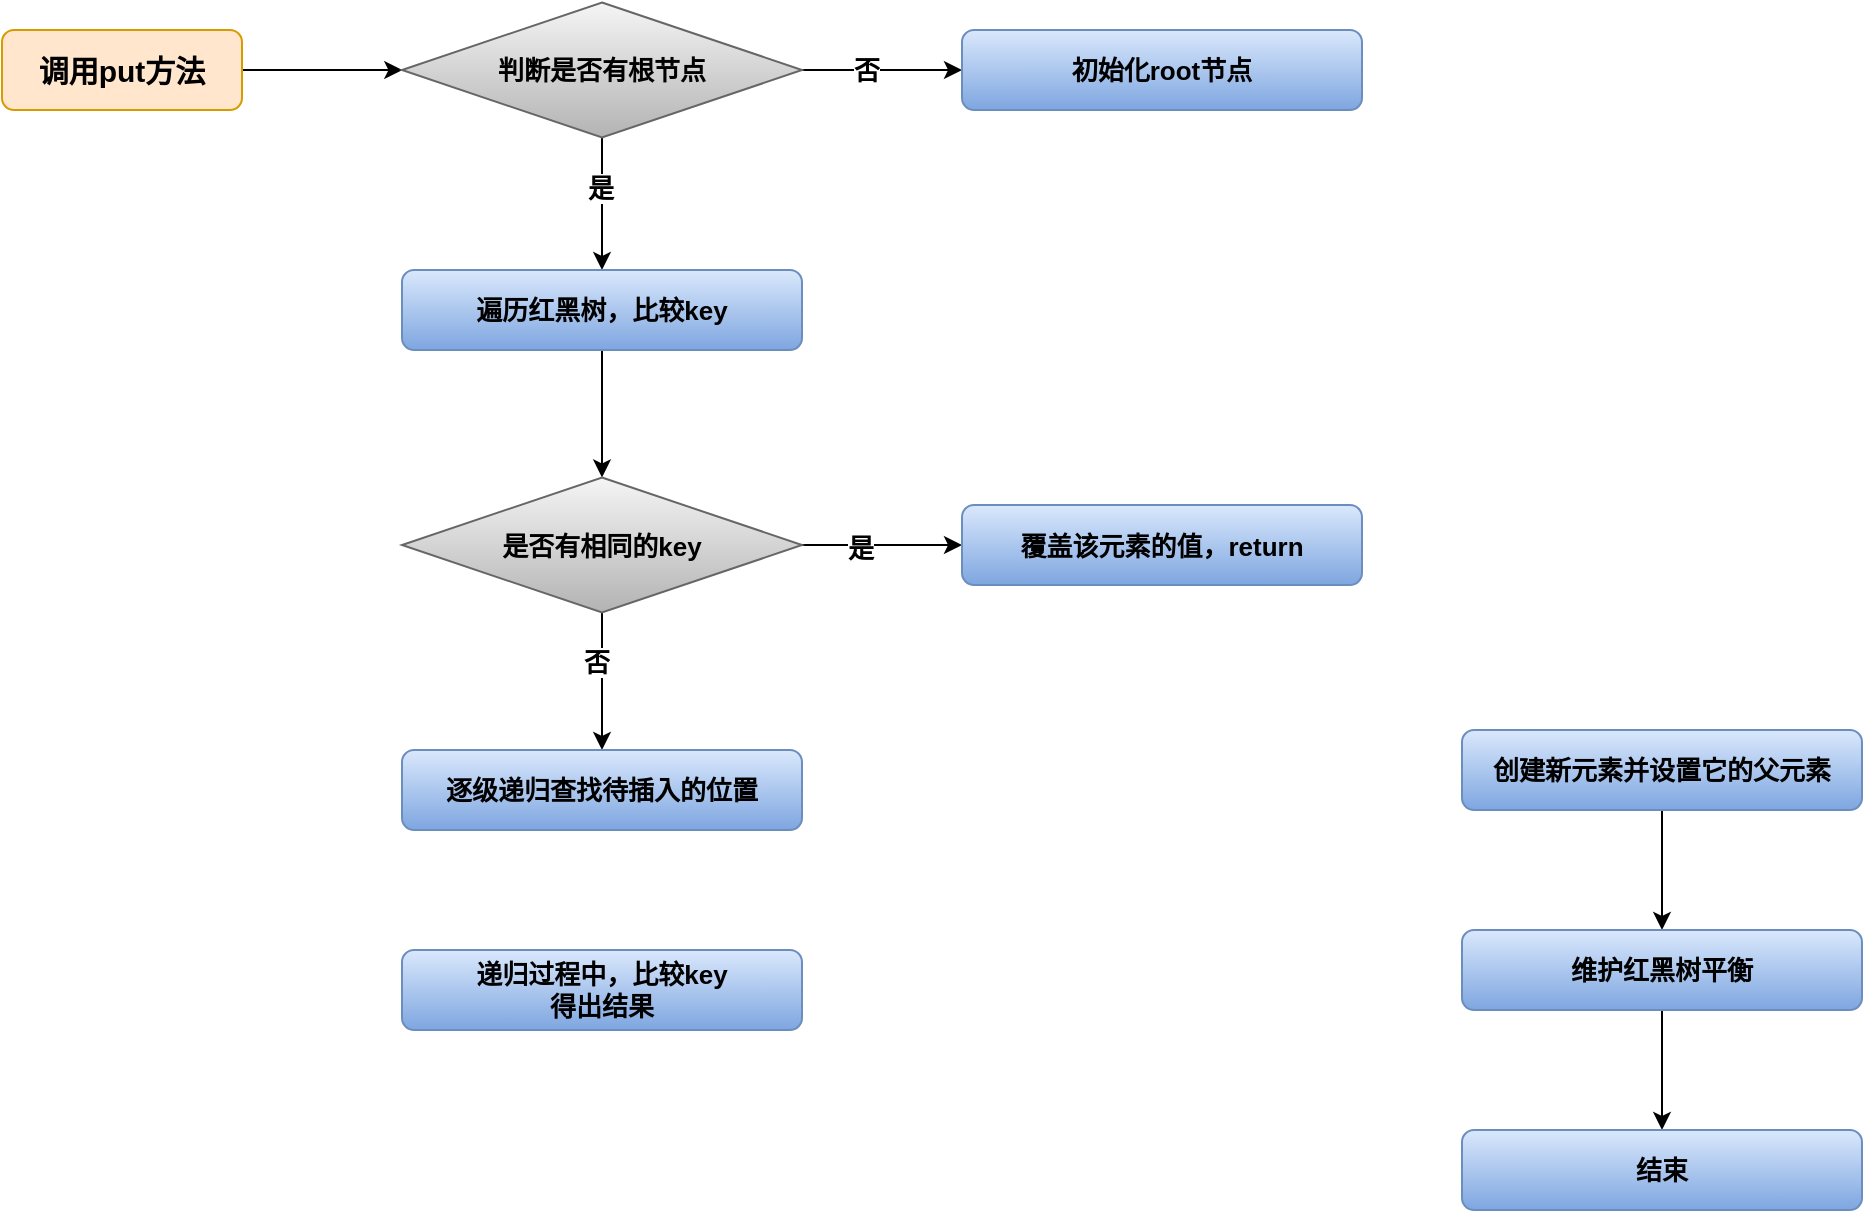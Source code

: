 <mxfile version="14.8.5" type="github">
  <diagram id="LP_c_-AWWE6lzqFJ8R8d" name="第 1 页">
    <mxGraphModel dx="1008" dy="553" grid="1" gridSize="10" guides="1" tooltips="1" connect="1" arrows="1" fold="1" page="0" pageScale="1" pageWidth="827" pageHeight="1169" math="0" shadow="0">
      <root>
        <mxCell id="0" />
        <mxCell id="1" parent="0" />
        <mxCell id="nY4fQOfvEfhR7rY-UjDF-3" style="edgeStyle=orthogonalEdgeStyle;rounded=0;orthogonalLoop=1;jettySize=auto;html=1;exitX=1;exitY=0.5;exitDx=0;exitDy=0;fontSize=13;" edge="1" parent="1" source="nY4fQOfvEfhR7rY-UjDF-1" target="nY4fQOfvEfhR7rY-UjDF-2">
          <mxGeometry relative="1" as="geometry" />
        </mxCell>
        <mxCell id="nY4fQOfvEfhR7rY-UjDF-1" value="调用put方法" style="rounded=1;whiteSpace=wrap;html=1;fontSize=15;fontStyle=1;fillColor=#ffe6cc;strokeColor=#d79b00;" vertex="1" parent="1">
          <mxGeometry x="40" y="200" width="120" height="40" as="geometry" />
        </mxCell>
        <mxCell id="nY4fQOfvEfhR7rY-UjDF-5" style="edgeStyle=orthogonalEdgeStyle;rounded=0;orthogonalLoop=1;jettySize=auto;html=1;exitX=1;exitY=0.5;exitDx=0;exitDy=0;fontSize=13;" edge="1" parent="1" source="nY4fQOfvEfhR7rY-UjDF-2" target="nY4fQOfvEfhR7rY-UjDF-4">
          <mxGeometry relative="1" as="geometry" />
        </mxCell>
        <mxCell id="nY4fQOfvEfhR7rY-UjDF-7" value="否" style="edgeLabel;html=1;align=center;verticalAlign=middle;resizable=0;points=[];fontSize=13;fontStyle=1" vertex="1" connectable="0" parent="nY4fQOfvEfhR7rY-UjDF-5">
          <mxGeometry x="-0.21" relative="1" as="geometry">
            <mxPoint as="offset" />
          </mxGeometry>
        </mxCell>
        <mxCell id="nY4fQOfvEfhR7rY-UjDF-9" style="edgeStyle=orthogonalEdgeStyle;rounded=0;orthogonalLoop=1;jettySize=auto;html=1;exitX=0.5;exitY=1;exitDx=0;exitDy=0;entryX=0.5;entryY=0;entryDx=0;entryDy=0;fontSize=13;" edge="1" parent="1" source="nY4fQOfvEfhR7rY-UjDF-2" target="nY4fQOfvEfhR7rY-UjDF-8">
          <mxGeometry relative="1" as="geometry" />
        </mxCell>
        <mxCell id="nY4fQOfvEfhR7rY-UjDF-10" value="是" style="edgeLabel;html=1;align=center;verticalAlign=middle;resizable=0;points=[];fontSize=13;fontStyle=1" vertex="1" connectable="0" parent="nY4fQOfvEfhR7rY-UjDF-9">
          <mxGeometry x="-0.251" y="-1" relative="1" as="geometry">
            <mxPoint as="offset" />
          </mxGeometry>
        </mxCell>
        <mxCell id="nY4fQOfvEfhR7rY-UjDF-2" value="判断是否有根节点" style="rhombus;whiteSpace=wrap;html=1;fontSize=13;gradientColor=#b3b3b3;fillColor=#f5f5f5;strokeColor=#666666;fontStyle=1" vertex="1" parent="1">
          <mxGeometry x="240" y="186.25" width="200" height="67.5" as="geometry" />
        </mxCell>
        <mxCell id="nY4fQOfvEfhR7rY-UjDF-4" value="初始化root节点" style="rounded=1;whiteSpace=wrap;html=1;fontSize=13;fontStyle=1;fillColor=#dae8fc;strokeColor=#6c8ebf;gradientColor=#7ea6e0;" vertex="1" parent="1">
          <mxGeometry x="520" y="200" width="200" height="40" as="geometry" />
        </mxCell>
        <mxCell id="nY4fQOfvEfhR7rY-UjDF-13" value="" style="edgeStyle=orthogonalEdgeStyle;rounded=0;orthogonalLoop=1;jettySize=auto;html=1;fontSize=13;" edge="1" parent="1" source="nY4fQOfvEfhR7rY-UjDF-8" target="nY4fQOfvEfhR7rY-UjDF-12">
          <mxGeometry relative="1" as="geometry" />
        </mxCell>
        <mxCell id="nY4fQOfvEfhR7rY-UjDF-8" value="遍历红黑树，比较key" style="rounded=1;whiteSpace=wrap;html=1;fontSize=13;fontStyle=1;fillColor=#dae8fc;strokeColor=#6c8ebf;gradientColor=#7ea6e0;" vertex="1" parent="1">
          <mxGeometry x="240" y="320" width="200" height="40" as="geometry" />
        </mxCell>
        <mxCell id="nY4fQOfvEfhR7rY-UjDF-16" value="" style="edgeStyle=orthogonalEdgeStyle;rounded=0;orthogonalLoop=1;jettySize=auto;html=1;fontSize=13;" edge="1" parent="1" source="nY4fQOfvEfhR7rY-UjDF-12" target="nY4fQOfvEfhR7rY-UjDF-15">
          <mxGeometry relative="1" as="geometry" />
        </mxCell>
        <mxCell id="nY4fQOfvEfhR7rY-UjDF-17" value="是" style="edgeLabel;html=1;align=center;verticalAlign=middle;resizable=0;points=[];fontSize=13;fontStyle=1" vertex="1" connectable="0" parent="nY4fQOfvEfhR7rY-UjDF-16">
          <mxGeometry x="-0.271" y="-1" relative="1" as="geometry">
            <mxPoint as="offset" />
          </mxGeometry>
        </mxCell>
        <mxCell id="nY4fQOfvEfhR7rY-UjDF-19" value="" style="edgeStyle=orthogonalEdgeStyle;rounded=0;orthogonalLoop=1;jettySize=auto;html=1;fontSize=13;" edge="1" parent="1" source="nY4fQOfvEfhR7rY-UjDF-12" target="nY4fQOfvEfhR7rY-UjDF-18">
          <mxGeometry relative="1" as="geometry" />
        </mxCell>
        <mxCell id="nY4fQOfvEfhR7rY-UjDF-20" value="否" style="edgeLabel;html=1;align=center;verticalAlign=middle;resizable=0;points=[];fontSize=13;fontStyle=1" vertex="1" connectable="0" parent="nY4fQOfvEfhR7rY-UjDF-19">
          <mxGeometry x="-0.289" y="-3" relative="1" as="geometry">
            <mxPoint as="offset" />
          </mxGeometry>
        </mxCell>
        <mxCell id="nY4fQOfvEfhR7rY-UjDF-12" value="是否有相同的key" style="rhombus;whiteSpace=wrap;html=1;fontSize=13;gradientColor=#b3b3b3;fillColor=#f5f5f5;strokeColor=#666666;fontStyle=1" vertex="1" parent="1">
          <mxGeometry x="240" y="423.75" width="200" height="67.5" as="geometry" />
        </mxCell>
        <mxCell id="nY4fQOfvEfhR7rY-UjDF-15" value="覆盖该元素的值，return" style="rounded=1;whiteSpace=wrap;html=1;fontSize=13;fontStyle=1;fillColor=#dae8fc;strokeColor=#6c8ebf;gradientColor=#7ea6e0;" vertex="1" parent="1">
          <mxGeometry x="520" y="437.5" width="200" height="40" as="geometry" />
        </mxCell>
        <mxCell id="nY4fQOfvEfhR7rY-UjDF-18" value="逐级递归查找待插入的位置" style="rounded=1;whiteSpace=wrap;html=1;fontSize=13;fontStyle=1;fillColor=#dae8fc;strokeColor=#6c8ebf;gradientColor=#7ea6e0;" vertex="1" parent="1">
          <mxGeometry x="240" y="560" width="200" height="40" as="geometry" />
        </mxCell>
        <mxCell id="nY4fQOfvEfhR7rY-UjDF-26" value="" style="edgeStyle=orthogonalEdgeStyle;rounded=0;orthogonalLoop=1;jettySize=auto;html=1;fontSize=13;" edge="1" parent="1" source="nY4fQOfvEfhR7rY-UjDF-23" target="nY4fQOfvEfhR7rY-UjDF-25">
          <mxGeometry relative="1" as="geometry" />
        </mxCell>
        <mxCell id="nY4fQOfvEfhR7rY-UjDF-23" value="创建新元素并设置它的父元素" style="rounded=1;whiteSpace=wrap;html=1;fontSize=13;fontStyle=1;fillColor=#dae8fc;strokeColor=#6c8ebf;gradientColor=#7ea6e0;" vertex="1" parent="1">
          <mxGeometry x="770" y="550" width="200" height="40" as="geometry" />
        </mxCell>
        <mxCell id="nY4fQOfvEfhR7rY-UjDF-28" value="" style="edgeStyle=orthogonalEdgeStyle;rounded=0;orthogonalLoop=1;jettySize=auto;html=1;fontSize=13;" edge="1" parent="1" source="nY4fQOfvEfhR7rY-UjDF-25" target="nY4fQOfvEfhR7rY-UjDF-27">
          <mxGeometry relative="1" as="geometry" />
        </mxCell>
        <mxCell id="nY4fQOfvEfhR7rY-UjDF-25" value="维护红黑树平衡" style="rounded=1;whiteSpace=wrap;html=1;fontSize=13;fontStyle=1;fillColor=#dae8fc;strokeColor=#6c8ebf;gradientColor=#7ea6e0;" vertex="1" parent="1">
          <mxGeometry x="770" y="650" width="200" height="40" as="geometry" />
        </mxCell>
        <mxCell id="nY4fQOfvEfhR7rY-UjDF-27" value="结束" style="rounded=1;whiteSpace=wrap;html=1;fontSize=13;fontStyle=1;fillColor=#dae8fc;strokeColor=#6c8ebf;gradientColor=#7ea6e0;" vertex="1" parent="1">
          <mxGeometry x="770" y="750" width="200" height="40" as="geometry" />
        </mxCell>
        <mxCell id="nY4fQOfvEfhR7rY-UjDF-29" value="递归过程中，比较key&lt;br&gt;得出结果" style="rounded=1;whiteSpace=wrap;html=1;fontSize=13;fontStyle=1;fillColor=#dae8fc;strokeColor=#6c8ebf;gradientColor=#7ea6e0;" vertex="1" parent="1">
          <mxGeometry x="240" y="660" width="200" height="40" as="geometry" />
        </mxCell>
      </root>
    </mxGraphModel>
  </diagram>
</mxfile>
